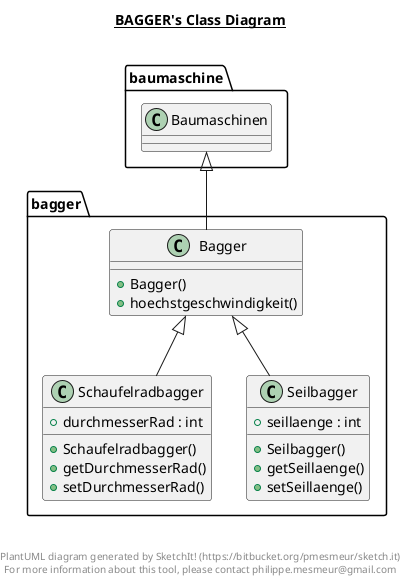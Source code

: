 @startuml

title __BAGGER's Class Diagram__\n

  namespace bagger {
    class bagger.Bagger {
        + Bagger()
        + hoechstgeschwindigkeit()
    }
  }
  

  namespace bagger {
    class bagger.Schaufelradbagger {
        + durchmesserRad : int
        + Schaufelradbagger()
        + getDurchmesserRad()
        + setDurchmesserRad()
    }
  }
  

  namespace bagger {
    class bagger.Seilbagger {
        + seillaenge : int
        + Seilbagger()
        + getSeillaenge()
        + setSeillaenge()
    }
  }
  

  bagger.Bagger -up-|> baumaschine.Baumaschinen
  bagger.Schaufelradbagger -up-|> bagger.Bagger
  bagger.Seilbagger -up-|> bagger.Bagger


right footer


PlantUML diagram generated by SketchIt! (https://bitbucket.org/pmesmeur/sketch.it)
For more information about this tool, please contact philippe.mesmeur@gmail.com
endfooter

@enduml
